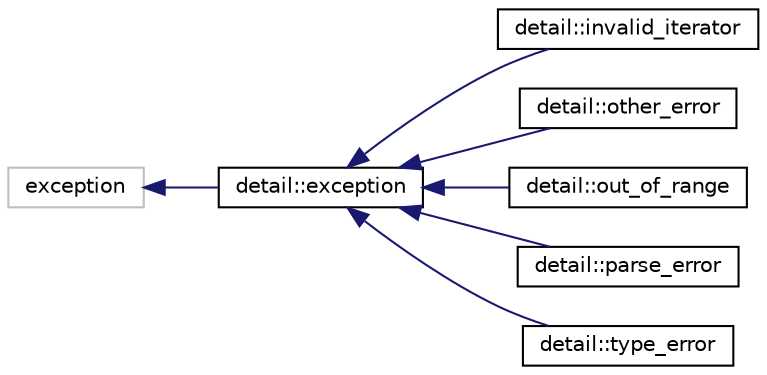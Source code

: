 digraph "Graphical Class Hierarchy"
{
 // LATEX_PDF_SIZE
  edge [fontname="Helvetica",fontsize="10",labelfontname="Helvetica",labelfontsize="10"];
  node [fontname="Helvetica",fontsize="10",shape=record];
  rankdir="LR";
  Node173 [label="exception",height=0.2,width=0.4,color="grey75", fillcolor="white", style="filled",tooltip=" "];
  Node173 -> Node0 [dir="back",color="midnightblue",fontsize="10",style="solid",fontname="Helvetica"];
  Node0 [label="detail::exception",height=0.2,width=0.4,color="black", fillcolor="white", style="filled",URL="$classdetail_1_1exception.html",tooltip="general exception of the basic_json class"];
  Node0 -> Node1 [dir="back",color="midnightblue",fontsize="10",style="solid",fontname="Helvetica"];
  Node1 [label="detail::invalid_iterator",height=0.2,width=0.4,color="black", fillcolor="white", style="filled",URL="$classdetail_1_1invalid__iterator.html",tooltip="exception indicating errors with iterators"];
  Node0 -> Node2 [dir="back",color="midnightblue",fontsize="10",style="solid",fontname="Helvetica"];
  Node2 [label="detail::other_error",height=0.2,width=0.4,color="black", fillcolor="white", style="filled",URL="$classdetail_1_1other__error.html",tooltip="exception indicating other library errors"];
  Node0 -> Node3 [dir="back",color="midnightblue",fontsize="10",style="solid",fontname="Helvetica"];
  Node3 [label="detail::out_of_range",height=0.2,width=0.4,color="black", fillcolor="white", style="filled",URL="$classdetail_1_1out__of__range.html",tooltip="exception indicating access out of the defined range"];
  Node0 -> Node4 [dir="back",color="midnightblue",fontsize="10",style="solid",fontname="Helvetica"];
  Node4 [label="detail::parse_error",height=0.2,width=0.4,color="black", fillcolor="white", style="filled",URL="$classdetail_1_1parse__error.html",tooltip="exception indicating a parse error"];
  Node0 -> Node5 [dir="back",color="midnightblue",fontsize="10",style="solid",fontname="Helvetica"];
  Node5 [label="detail::type_error",height=0.2,width=0.4,color="black", fillcolor="white", style="filled",URL="$classdetail_1_1type__error.html",tooltip="exception indicating executing a member function with a wrong type"];
}
